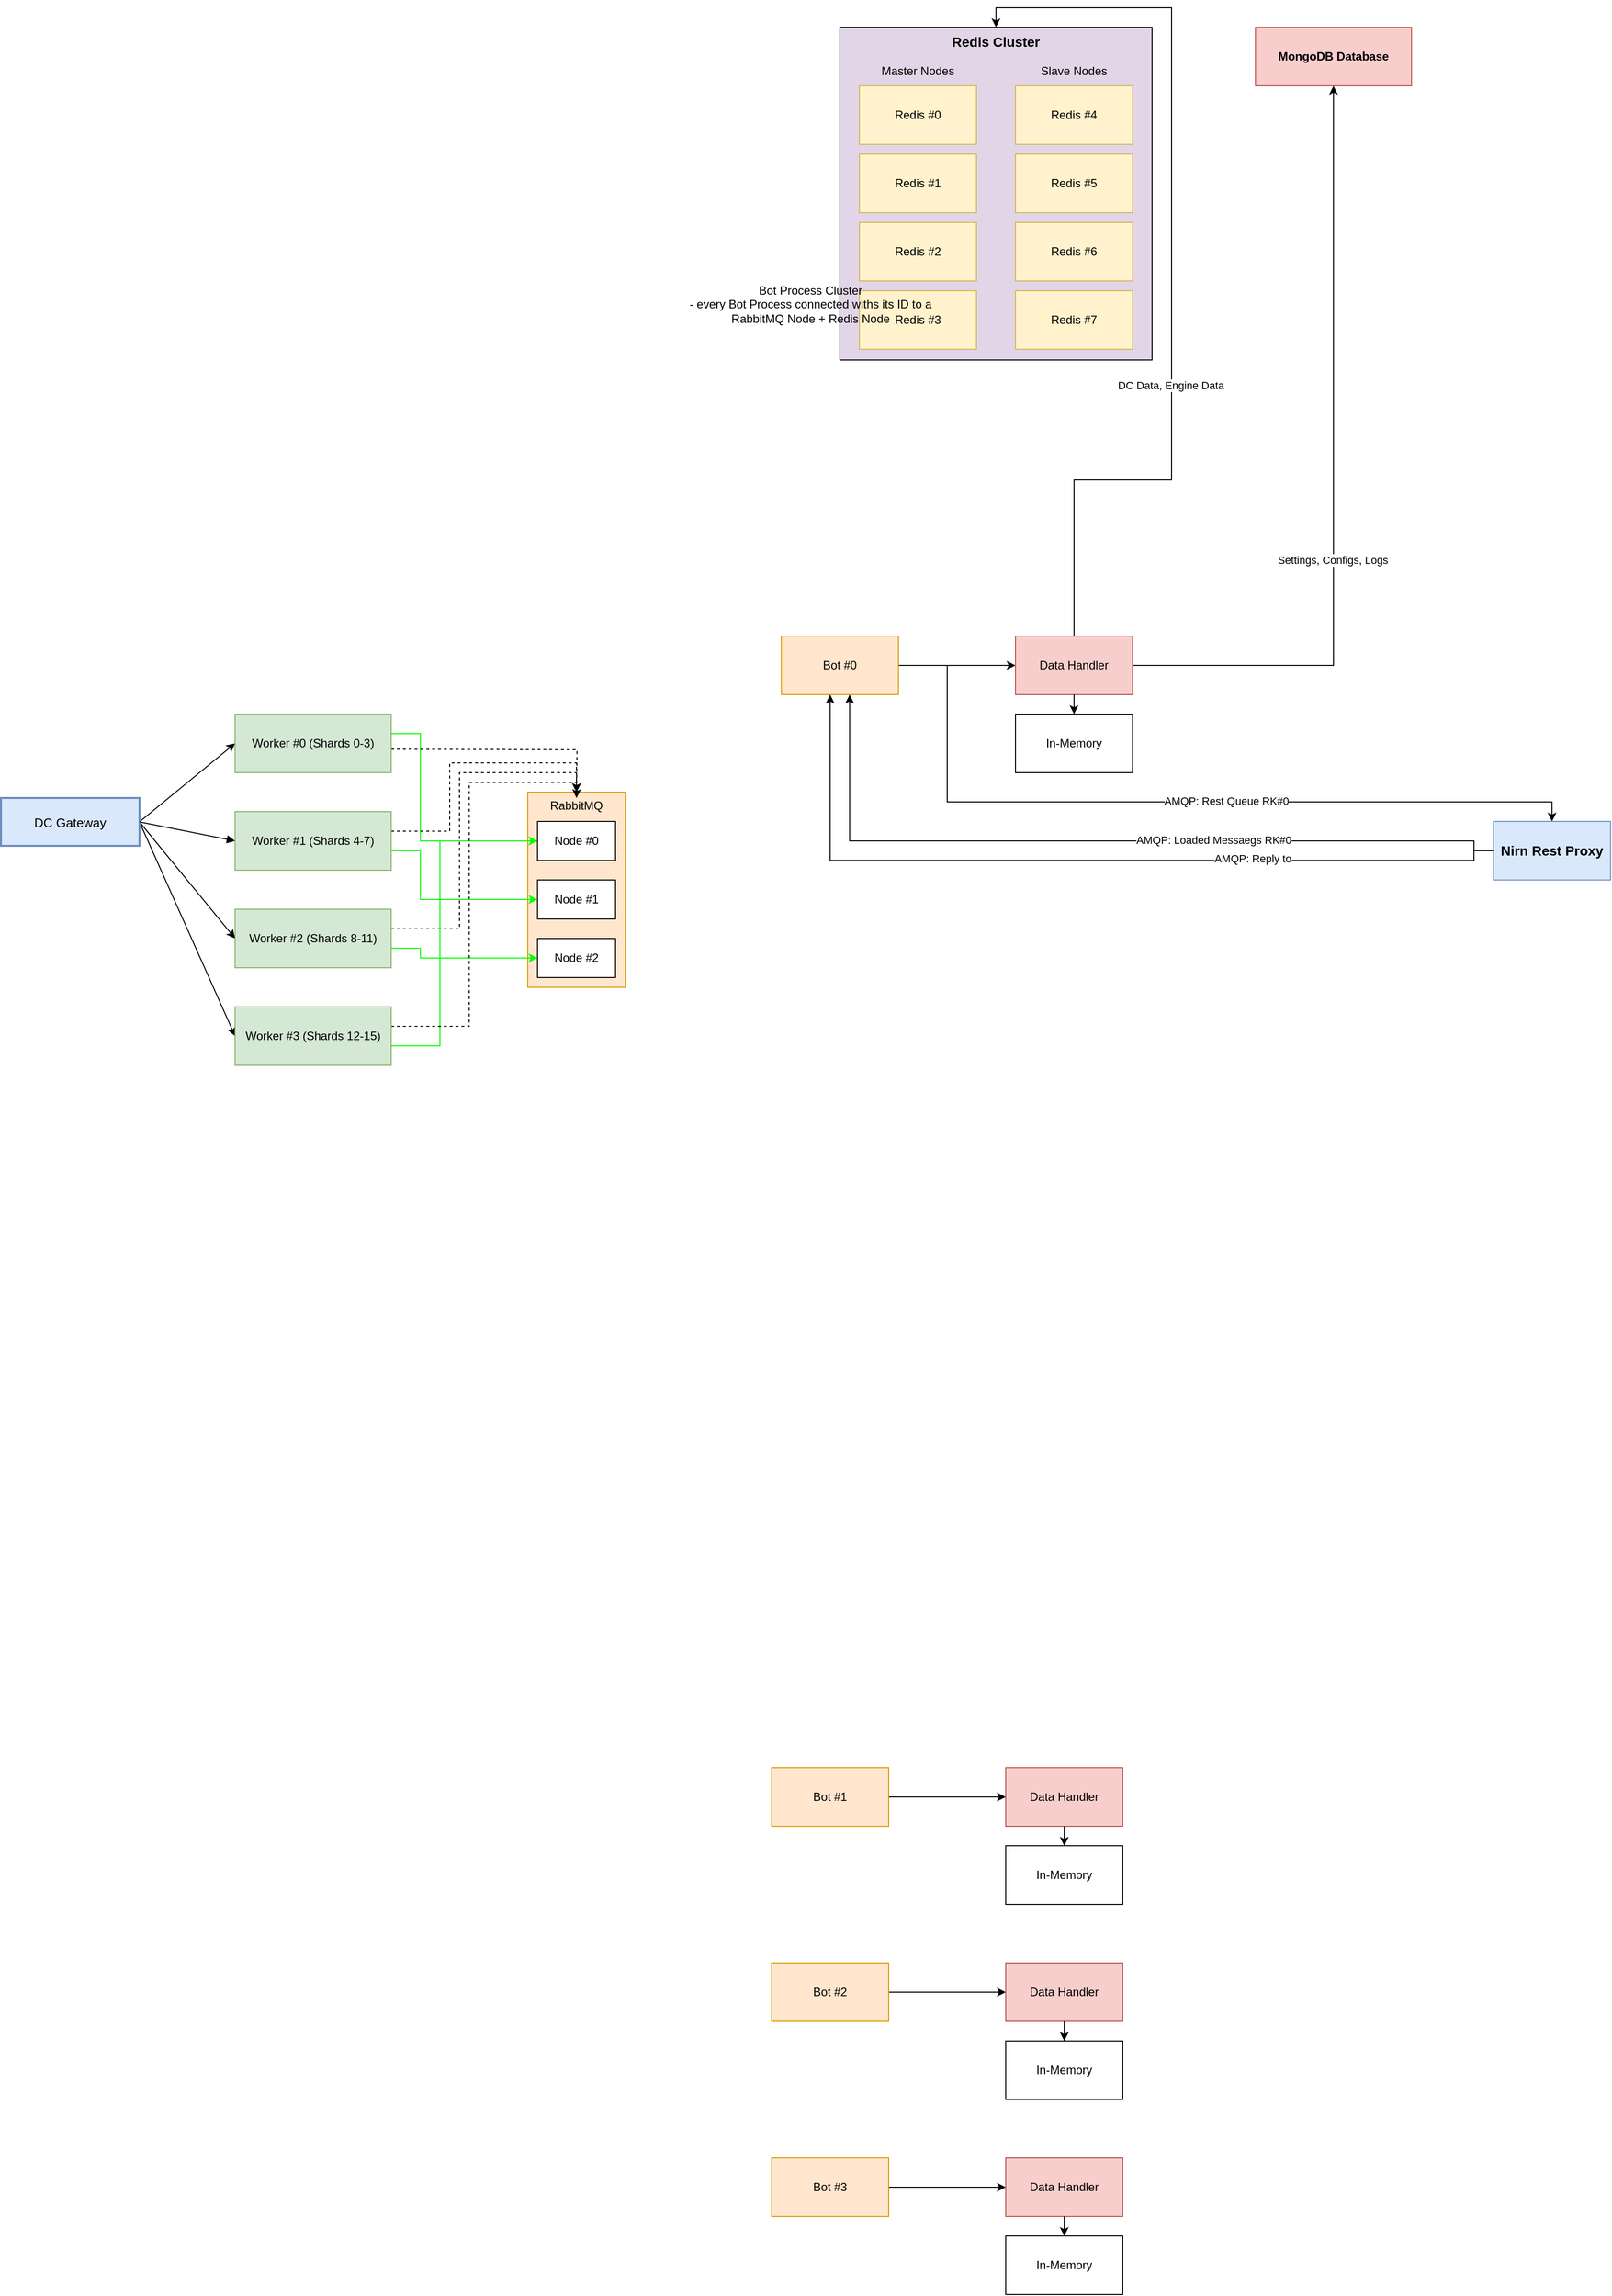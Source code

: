 <mxfile version="24.7.16">
  <diagram name="Seite-1" id="dqsLzKi4FgeO7Q9_Gg5U">
    <mxGraphModel dx="1619" dy="1603" grid="1" gridSize="10" guides="1" tooltips="1" connect="1" arrows="1" fold="1" page="1" pageScale="1" pageWidth="827" pageHeight="1169" math="0" shadow="0">
      <root>
        <mxCell id="0" />
        <mxCell id="1" parent="0" />
        <mxCell id="J-38YoUWlMMychKlFMu8-166" value="RabbitMQ" style="rounded=0;whiteSpace=wrap;html=1;fillColor=#ffe6cc;verticalAlign=top;strokeColor=#d79b00;" vertex="1" parent="1">
          <mxGeometry x="-20" y="200" width="100" height="200" as="geometry" />
        </mxCell>
        <mxCell id="J-38YoUWlMMychKlFMu8-59" style="rounded=0;orthogonalLoop=1;jettySize=auto;html=1;strokeColor=default;entryX=0;entryY=0.5;entryDx=0;entryDy=0;exitX=1;exitY=0.5;exitDx=0;exitDy=0;" edge="1" parent="1" source="2" target="J-38YoUWlMMychKlFMu8-57">
          <mxGeometry relative="1" as="geometry" />
        </mxCell>
        <mxCell id="J-38YoUWlMMychKlFMu8-64" style="rounded=0;orthogonalLoop=1;jettySize=auto;html=1;entryX=0;entryY=0.5;entryDx=0;entryDy=0;exitX=1;exitY=0.5;exitDx=0;exitDy=0;" edge="1" parent="1" source="2" target="J-38YoUWlMMychKlFMu8-61">
          <mxGeometry relative="1" as="geometry" />
        </mxCell>
        <mxCell id="J-38YoUWlMMychKlFMu8-65" style="rounded=0;orthogonalLoop=1;jettySize=auto;html=1;entryX=0;entryY=0.5;entryDx=0;entryDy=0;exitX=1;exitY=0.5;exitDx=0;exitDy=0;" edge="1" parent="1" source="2" target="J-38YoUWlMMychKlFMu8-62">
          <mxGeometry relative="1" as="geometry" />
        </mxCell>
        <mxCell id="2" value="DC Gateway" style="whiteSpace=wrap;strokeWidth=2;labelBackgroundColor=none;labelBorderColor=none;horizontal=1;fontSize=13;fillColor=#dae8fc;strokeColor=#6c8ebf;" parent="1" vertex="1">
          <mxGeometry x="-560" y="206" width="142" height="49" as="geometry" />
        </mxCell>
        <mxCell id="J-38YoUWlMMychKlFMu8-168" style="edgeStyle=orthogonalEdgeStyle;rounded=0;orthogonalLoop=1;jettySize=auto;html=1;entryX=0;entryY=0.5;entryDx=0;entryDy=0;strokeColor=#00FF00;" edge="1" parent="1" source="J-38YoUWlMMychKlFMu8-57" target="J-38YoUWlMMychKlFMu8-163">
          <mxGeometry relative="1" as="geometry">
            <Array as="points">
              <mxPoint x="-130" y="140" />
              <mxPoint x="-130" y="250" />
            </Array>
          </mxGeometry>
        </mxCell>
        <mxCell id="J-38YoUWlMMychKlFMu8-169" style="edgeStyle=orthogonalEdgeStyle;rounded=0;orthogonalLoop=1;jettySize=auto;html=1;entryX=0.5;entryY=0;entryDx=0;entryDy=0;dashed=1;" edge="1" parent="1">
          <mxGeometry relative="1" as="geometry">
            <mxPoint x="-160" y="156" as="sourcePoint" />
            <mxPoint x="30" y="206" as="targetPoint" />
          </mxGeometry>
        </mxCell>
        <mxCell id="J-38YoUWlMMychKlFMu8-57" value="Worker #0 (Shards 0-3)" style="rounded=0;whiteSpace=wrap;html=1;fillColor=#d5e8d4;strokeColor=#82b366;" vertex="1" parent="1">
          <mxGeometry x="-320" y="120" width="160" height="60" as="geometry" />
        </mxCell>
        <mxCell id="J-38YoUWlMMychKlFMu8-172" style="edgeStyle=orthogonalEdgeStyle;rounded=0;orthogonalLoop=1;jettySize=auto;html=1;entryX=0;entryY=0.5;entryDx=0;entryDy=0;strokeColor=#00FF00;" edge="1" parent="1" source="J-38YoUWlMMychKlFMu8-61" target="J-38YoUWlMMychKlFMu8-164">
          <mxGeometry relative="1" as="geometry">
            <Array as="points">
              <mxPoint x="-130" y="360" />
              <mxPoint x="-130" y="370" />
            </Array>
          </mxGeometry>
        </mxCell>
        <mxCell id="J-38YoUWlMMychKlFMu8-174" style="edgeStyle=orthogonalEdgeStyle;rounded=0;orthogonalLoop=1;jettySize=auto;html=1;entryX=0.5;entryY=0;entryDx=0;entryDy=0;dashed=1;" edge="1" parent="1" source="J-38YoUWlMMychKlFMu8-61" target="J-38YoUWlMMychKlFMu8-166">
          <mxGeometry relative="1" as="geometry">
            <Array as="points">
              <mxPoint x="-90" y="340" />
              <mxPoint x="-90" y="180" />
              <mxPoint x="30" y="180" />
            </Array>
          </mxGeometry>
        </mxCell>
        <mxCell id="J-38YoUWlMMychKlFMu8-61" value="Worker #2 (Shards 8-11)" style="rounded=0;whiteSpace=wrap;html=1;fillColor=#d5e8d4;strokeColor=#82b366;" vertex="1" parent="1">
          <mxGeometry x="-320" y="320" width="160" height="60" as="geometry" />
        </mxCell>
        <mxCell id="J-38YoUWlMMychKlFMu8-173" style="edgeStyle=orthogonalEdgeStyle;rounded=0;orthogonalLoop=1;jettySize=auto;html=1;entryX=0;entryY=0.5;entryDx=0;entryDy=0;strokeColor=#00FF00;" edge="1" parent="1" source="J-38YoUWlMMychKlFMu8-62" target="J-38YoUWlMMychKlFMu8-163">
          <mxGeometry relative="1" as="geometry">
            <Array as="points">
              <mxPoint x="-110" y="460" />
              <mxPoint x="-110" y="250" />
            </Array>
          </mxGeometry>
        </mxCell>
        <mxCell id="J-38YoUWlMMychKlFMu8-176" style="edgeStyle=orthogonalEdgeStyle;rounded=0;orthogonalLoop=1;jettySize=auto;html=1;entryX=0.5;entryY=0;entryDx=0;entryDy=0;dashed=1;" edge="1" parent="1" source="J-38YoUWlMMychKlFMu8-62" target="J-38YoUWlMMychKlFMu8-166">
          <mxGeometry relative="1" as="geometry">
            <Array as="points">
              <mxPoint x="-80" y="440" />
              <mxPoint x="-80" y="190" />
              <mxPoint x="30" y="190" />
            </Array>
          </mxGeometry>
        </mxCell>
        <mxCell id="J-38YoUWlMMychKlFMu8-62" value="Worker #3&lt;span style=&quot;background-color: initial;&quot;&gt;&amp;nbsp;(Shards 12-15)&lt;/span&gt;" style="rounded=0;whiteSpace=wrap;html=1;fillColor=#d5e8d4;strokeColor=#82b366;" vertex="1" parent="1">
          <mxGeometry x="-320" y="420" width="160" height="60" as="geometry" />
        </mxCell>
        <mxCell id="J-38YoUWlMMychKlFMu8-63" value="" style="curved=1;startArrow=none;endArrow=block;exitX=1;exitY=0.5;entryX=0;entryY=0.5;entryDx=0;entryDy=0;exitDx=0;exitDy=0;" edge="1" parent="1" source="2" target="J-38YoUWlMMychKlFMu8-60">
          <mxGeometry relative="1" as="geometry">
            <Array as="points" />
            <mxPoint x="-63" y="308" as="sourcePoint" />
            <mxPoint x="464" y="107" as="targetPoint" />
          </mxGeometry>
        </mxCell>
        <mxCell id="J-38YoUWlMMychKlFMu8-170" style="edgeStyle=orthogonalEdgeStyle;rounded=0;orthogonalLoop=1;jettySize=auto;html=1;entryX=0;entryY=0.5;entryDx=0;entryDy=0;strokeColor=#00FF00;" edge="1" parent="1" source="J-38YoUWlMMychKlFMu8-60" target="J-38YoUWlMMychKlFMu8-162">
          <mxGeometry relative="1" as="geometry">
            <Array as="points">
              <mxPoint x="-130" y="260" />
              <mxPoint x="-130" y="310" />
            </Array>
          </mxGeometry>
        </mxCell>
        <mxCell id="J-38YoUWlMMychKlFMu8-171" style="edgeStyle=orthogonalEdgeStyle;rounded=0;orthogonalLoop=1;jettySize=auto;html=1;entryX=0.5;entryY=0;entryDx=0;entryDy=0;dashed=1;" edge="1" parent="1" source="J-38YoUWlMMychKlFMu8-60" target="J-38YoUWlMMychKlFMu8-166">
          <mxGeometry relative="1" as="geometry">
            <Array as="points">
              <mxPoint x="-100" y="240" />
              <mxPoint x="-100" y="170" />
              <mxPoint x="30" y="170" />
            </Array>
          </mxGeometry>
        </mxCell>
        <mxCell id="J-38YoUWlMMychKlFMu8-60" value="Worker #1 (Shards 4-7)" style="rounded=0;whiteSpace=wrap;html=1;fillColor=#d5e8d4;strokeColor=#82b366;" vertex="1" parent="1">
          <mxGeometry x="-320" y="220" width="160" height="60" as="geometry" />
        </mxCell>
        <mxCell id="J-38YoUWlMMychKlFMu8-108" style="edgeStyle=orthogonalEdgeStyle;rounded=0;orthogonalLoop=1;jettySize=auto;html=1;" edge="1" parent="1" source="J-38YoUWlMMychKlFMu8-68" target="J-38YoUWlMMychKlFMu8-105">
          <mxGeometry relative="1" as="geometry">
            <Array as="points">
              <mxPoint x="410" y="70" />
              <mxPoint x="410" y="210" />
              <mxPoint x="1030" y="210" />
            </Array>
          </mxGeometry>
        </mxCell>
        <mxCell id="J-38YoUWlMMychKlFMu8-109" value="AMQP: Rest Queue RK#0" style="edgeLabel;html=1;align=center;verticalAlign=middle;resizable=0;points=[];" vertex="1" connectable="0" parent="J-38YoUWlMMychKlFMu8-108">
          <mxGeometry x="0.147" y="1" relative="1" as="geometry">
            <mxPoint as="offset" />
          </mxGeometry>
        </mxCell>
        <mxCell id="J-38YoUWlMMychKlFMu8-110" style="edgeStyle=orthogonalEdgeStyle;rounded=0;orthogonalLoop=1;jettySize=auto;html=1;entryX=0;entryY=0.5;entryDx=0;entryDy=0;" edge="1" parent="1" source="J-38YoUWlMMychKlFMu8-68" target="J-38YoUWlMMychKlFMu8-99">
          <mxGeometry relative="1" as="geometry" />
        </mxCell>
        <mxCell id="J-38YoUWlMMychKlFMu8-68" value="Bot #0" style="rounded=0;whiteSpace=wrap;html=1;fillColor=#ffe6cc;strokeColor=#d79b00;" vertex="1" parent="1">
          <mxGeometry x="240" y="40" width="120" height="60" as="geometry" />
        </mxCell>
        <mxCell id="J-38YoUWlMMychKlFMu8-82" value="MongoDB Database" style="rounded=0;whiteSpace=wrap;html=1;fillColor=#f8cecc;strokeColor=#b85450;fontStyle=1" vertex="1" parent="1">
          <mxGeometry x="726" y="-584" width="160" height="60" as="geometry" />
        </mxCell>
        <mxCell id="J-38YoUWlMMychKlFMu8-96" value="" style="group;fillColor=#e1d5e7;strokeColor=#9673a6;" vertex="1" connectable="0" parent="1">
          <mxGeometry x="300" y="-584" width="320" height="341" as="geometry" />
        </mxCell>
        <mxCell id="J-38YoUWlMMychKlFMu8-84" value="Redis #0" style="rounded=0;whiteSpace=wrap;html=1;fillColor=#fff2cc;strokeColor=#d6b656;" vertex="1" parent="J-38YoUWlMMychKlFMu8-96">
          <mxGeometry x="20" y="60" width="120" height="60" as="geometry" />
        </mxCell>
        <mxCell id="J-38YoUWlMMychKlFMu8-86" value="Redis #1" style="rounded=0;whiteSpace=wrap;html=1;fillColor=#fff2cc;strokeColor=#d6b656;" vertex="1" parent="J-38YoUWlMMychKlFMu8-96">
          <mxGeometry x="20" y="130" width="120" height="60" as="geometry" />
        </mxCell>
        <mxCell id="J-38YoUWlMMychKlFMu8-87" value="Redis #2" style="rounded=0;whiteSpace=wrap;html=1;fillColor=#fff2cc;strokeColor=#d6b656;" vertex="1" parent="J-38YoUWlMMychKlFMu8-96">
          <mxGeometry x="20" y="200" width="120" height="60" as="geometry" />
        </mxCell>
        <mxCell id="J-38YoUWlMMychKlFMu8-88" value="Redis #3" style="rounded=0;whiteSpace=wrap;html=1;fillColor=#fff2cc;strokeColor=#d6b656;" vertex="1" parent="J-38YoUWlMMychKlFMu8-96">
          <mxGeometry x="20" y="270" width="120" height="60" as="geometry" />
        </mxCell>
        <mxCell id="J-38YoUWlMMychKlFMu8-90" value="Master Nodes" style="text;html=1;align=center;verticalAlign=middle;whiteSpace=wrap;rounded=0;" vertex="1" parent="J-38YoUWlMMychKlFMu8-96">
          <mxGeometry x="20" y="30" width="120" height="30" as="geometry" />
        </mxCell>
        <mxCell id="J-38YoUWlMMychKlFMu8-91" value="Redis #7" style="rounded=0;whiteSpace=wrap;html=1;fillColor=#fff2cc;strokeColor=#d6b656;" vertex="1" parent="J-38YoUWlMMychKlFMu8-96">
          <mxGeometry x="180" y="270" width="120" height="60" as="geometry" />
        </mxCell>
        <mxCell id="J-38YoUWlMMychKlFMu8-92" value="Redis #6" style="rounded=0;whiteSpace=wrap;html=1;fillColor=#fff2cc;strokeColor=#d6b656;" vertex="1" parent="J-38YoUWlMMychKlFMu8-96">
          <mxGeometry x="180" y="200" width="120" height="60" as="geometry" />
        </mxCell>
        <mxCell id="J-38YoUWlMMychKlFMu8-93" value="Redis #5" style="rounded=0;whiteSpace=wrap;html=1;fillColor=#fff2cc;strokeColor=#d6b656;" vertex="1" parent="J-38YoUWlMMychKlFMu8-96">
          <mxGeometry x="180" y="130" width="120" height="60" as="geometry" />
        </mxCell>
        <mxCell id="J-38YoUWlMMychKlFMu8-94" value="Redis #4" style="rounded=0;whiteSpace=wrap;html=1;fillColor=#fff2cc;strokeColor=#d6b656;" vertex="1" parent="J-38YoUWlMMychKlFMu8-96">
          <mxGeometry x="180" y="60" width="120" height="60" as="geometry" />
        </mxCell>
        <mxCell id="J-38YoUWlMMychKlFMu8-95" value="Slave Nodes" style="text;html=1;align=center;verticalAlign=middle;whiteSpace=wrap;rounded=0;" vertex="1" parent="J-38YoUWlMMychKlFMu8-96">
          <mxGeometry x="180" y="30" width="120" height="30" as="geometry" />
        </mxCell>
        <mxCell id="J-38YoUWlMMychKlFMu8-85" value="&lt;font style=&quot;font-size: 14px;&quot;&gt;&lt;b&gt;Redis Cluster&lt;/b&gt;&lt;/font&gt;" style="rounded=0;whiteSpace=wrap;html=1;labelBackgroundColor=none;fontColor=default;fillColor=none;verticalAlign=top;" vertex="1" parent="J-38YoUWlMMychKlFMu8-96">
          <mxGeometry width="320" height="341" as="geometry" />
        </mxCell>
        <mxCell id="J-38YoUWlMMychKlFMu8-102" style="edgeStyle=orthogonalEdgeStyle;rounded=0;orthogonalLoop=1;jettySize=auto;html=1;entryX=0.5;entryY=0;entryDx=0;entryDy=0;" edge="1" parent="1" source="J-38YoUWlMMychKlFMu8-99" target="J-38YoUWlMMychKlFMu8-85">
          <mxGeometry relative="1" as="geometry">
            <Array as="points">
              <mxPoint x="540" y="-120" />
              <mxPoint x="640" y="-120" />
              <mxPoint x="640" y="-604" />
              <mxPoint x="460" y="-604" />
            </Array>
          </mxGeometry>
        </mxCell>
        <mxCell id="J-38YoUWlMMychKlFMu8-107" value="DC Data, Engine Data" style="edgeLabel;html=1;align=center;verticalAlign=middle;resizable=0;points=[];" vertex="1" connectable="0" parent="J-38YoUWlMMychKlFMu8-102">
          <mxGeometry x="-0.244" y="1" relative="1" as="geometry">
            <mxPoint as="offset" />
          </mxGeometry>
        </mxCell>
        <mxCell id="J-38YoUWlMMychKlFMu8-103" style="edgeStyle=orthogonalEdgeStyle;rounded=0;orthogonalLoop=1;jettySize=auto;html=1;entryX=0.5;entryY=1;entryDx=0;entryDy=0;exitX=1;exitY=0.5;exitDx=0;exitDy=0;" edge="1" parent="1" source="J-38YoUWlMMychKlFMu8-99" target="J-38YoUWlMMychKlFMu8-82">
          <mxGeometry relative="1" as="geometry">
            <Array as="points">
              <mxPoint x="806" y="70" />
            </Array>
          </mxGeometry>
        </mxCell>
        <mxCell id="J-38YoUWlMMychKlFMu8-106" value="Settings, Configs, Logs" style="edgeLabel;html=1;align=center;verticalAlign=middle;resizable=0;points=[];" vertex="1" connectable="0" parent="J-38YoUWlMMychKlFMu8-103">
          <mxGeometry x="-0.214" y="1" relative="1" as="geometry">
            <mxPoint as="offset" />
          </mxGeometry>
        </mxCell>
        <mxCell id="J-38YoUWlMMychKlFMu8-137" style="edgeStyle=orthogonalEdgeStyle;rounded=0;orthogonalLoop=1;jettySize=auto;html=1;" edge="1" parent="1" source="J-38YoUWlMMychKlFMu8-105">
          <mxGeometry relative="1" as="geometry">
            <mxPoint x="310" y="100" as="targetPoint" />
            <Array as="points">
              <mxPoint x="950" y="260" />
              <mxPoint x="950" y="250" />
              <mxPoint x="310" y="250" />
            </Array>
          </mxGeometry>
        </mxCell>
        <mxCell id="J-38YoUWlMMychKlFMu8-138" value="AMQP: Loaded Messaegs RK#0" style="edgeLabel;html=1;align=center;verticalAlign=middle;resizable=0;points=[];" vertex="1" connectable="0" parent="J-38YoUWlMMychKlFMu8-137">
          <mxGeometry x="-0.275" y="-1" relative="1" as="geometry">
            <mxPoint as="offset" />
          </mxGeometry>
        </mxCell>
        <mxCell id="J-38YoUWlMMychKlFMu8-139" style="edgeStyle=orthogonalEdgeStyle;rounded=0;orthogonalLoop=1;jettySize=auto;html=1;exitX=0;exitY=0.5;exitDx=0;exitDy=0;" edge="1" parent="1" source="J-38YoUWlMMychKlFMu8-105">
          <mxGeometry relative="1" as="geometry">
            <mxPoint x="290" y="100" as="targetPoint" />
            <Array as="points">
              <mxPoint x="950" y="260" />
              <mxPoint x="950" y="270" />
              <mxPoint x="290" y="270" />
            </Array>
          </mxGeometry>
        </mxCell>
        <mxCell id="J-38YoUWlMMychKlFMu8-140" value="AMQP: Reply to" style="edgeLabel;html=1;align=center;verticalAlign=middle;resizable=0;points=[];" vertex="1" connectable="0" parent="J-38YoUWlMMychKlFMu8-139">
          <mxGeometry x="-0.402" y="-2" relative="1" as="geometry">
            <mxPoint as="offset" />
          </mxGeometry>
        </mxCell>
        <mxCell id="J-38YoUWlMMychKlFMu8-105" value="Nirn Rest Proxy" style="rounded=0;whiteSpace=wrap;html=1;fontStyle=1;fontSize=14;fillColor=#dae8fc;strokeColor=#6c8ebf;" vertex="1" parent="1">
          <mxGeometry x="970" y="230" width="120" height="60" as="geometry" />
        </mxCell>
        <mxCell id="J-38YoUWlMMychKlFMu8-118" value="" style="group" vertex="1" connectable="0" parent="1">
          <mxGeometry x="480" y="40" width="120" height="140" as="geometry" />
        </mxCell>
        <mxCell id="J-38YoUWlMMychKlFMu8-99" value="Data Handler" style="rounded=0;whiteSpace=wrap;html=1;fillColor=#f8cecc;strokeColor=#b85450;" vertex="1" parent="J-38YoUWlMMychKlFMu8-118">
          <mxGeometry width="120" height="60" as="geometry" />
        </mxCell>
        <mxCell id="J-38YoUWlMMychKlFMu8-100" value="In-Memory" style="rounded=0;whiteSpace=wrap;html=1;" vertex="1" parent="J-38YoUWlMMychKlFMu8-118">
          <mxGeometry y="80" width="120" height="60" as="geometry" />
        </mxCell>
        <mxCell id="J-38YoUWlMMychKlFMu8-104" style="edgeStyle=orthogonalEdgeStyle;rounded=0;orthogonalLoop=1;jettySize=auto;html=1;" edge="1" parent="J-38YoUWlMMychKlFMu8-118" source="J-38YoUWlMMychKlFMu8-99" target="J-38YoUWlMMychKlFMu8-100">
          <mxGeometry relative="1" as="geometry" />
        </mxCell>
        <mxCell id="J-38YoUWlMMychKlFMu8-142" style="edgeStyle=orthogonalEdgeStyle;rounded=0;orthogonalLoop=1;jettySize=auto;html=1;entryX=0;entryY=0.5;entryDx=0;entryDy=0;" edge="1" parent="1" source="J-38YoUWlMMychKlFMu8-143" target="J-38YoUWlMMychKlFMu8-148">
          <mxGeometry relative="1" as="geometry" />
        </mxCell>
        <mxCell id="J-38YoUWlMMychKlFMu8-143" value="Bot #1" style="rounded=0;whiteSpace=wrap;html=1;fillColor=#ffe6cc;strokeColor=#d79b00;" vertex="1" parent="1">
          <mxGeometry x="230" y="1200" width="120" height="60" as="geometry" />
        </mxCell>
        <mxCell id="J-38YoUWlMMychKlFMu8-144" style="edgeStyle=orthogonalEdgeStyle;rounded=0;orthogonalLoop=1;jettySize=auto;html=1;" edge="1" parent="1" source="J-38YoUWlMMychKlFMu8-145" target="J-38YoUWlMMychKlFMu8-152">
          <mxGeometry relative="1" as="geometry" />
        </mxCell>
        <mxCell id="J-38YoUWlMMychKlFMu8-145" value="Bot #2" style="rounded=0;whiteSpace=wrap;html=1;fillColor=#ffe6cc;strokeColor=#d79b00;" vertex="1" parent="1">
          <mxGeometry x="230" y="1400" width="120" height="60" as="geometry" />
        </mxCell>
        <mxCell id="J-38YoUWlMMychKlFMu8-146" style="edgeStyle=orthogonalEdgeStyle;rounded=0;orthogonalLoop=1;jettySize=auto;html=1;entryX=0;entryY=0.5;entryDx=0;entryDy=0;" edge="1" parent="1" source="J-38YoUWlMMychKlFMu8-147" target="J-38YoUWlMMychKlFMu8-156">
          <mxGeometry relative="1" as="geometry" />
        </mxCell>
        <mxCell id="J-38YoUWlMMychKlFMu8-147" value="Bot #3" style="rounded=0;whiteSpace=wrap;html=1;fillColor=#ffe6cc;strokeColor=#d79b00;" vertex="1" parent="1">
          <mxGeometry x="230" y="1600" width="120" height="60" as="geometry" />
        </mxCell>
        <mxCell id="J-38YoUWlMMychKlFMu8-148" value="Data Handler" style="rounded=0;whiteSpace=wrap;html=1;fillColor=#f8cecc;strokeColor=#b85450;" vertex="1" parent="1">
          <mxGeometry x="470" y="1200" width="120" height="60" as="geometry" />
        </mxCell>
        <mxCell id="J-38YoUWlMMychKlFMu8-149" value="In-Memory" style="rounded=0;whiteSpace=wrap;html=1;" vertex="1" parent="1">
          <mxGeometry x="470" y="1280" width="120" height="60" as="geometry" />
        </mxCell>
        <mxCell id="J-38YoUWlMMychKlFMu8-150" style="edgeStyle=orthogonalEdgeStyle;rounded=0;orthogonalLoop=1;jettySize=auto;html=1;" edge="1" parent="1" source="J-38YoUWlMMychKlFMu8-148" target="J-38YoUWlMMychKlFMu8-149">
          <mxGeometry relative="1" as="geometry" />
        </mxCell>
        <mxCell id="J-38YoUWlMMychKlFMu8-151" value="" style="group" vertex="1" connectable="0" parent="1">
          <mxGeometry x="470" y="1400" width="120" height="140" as="geometry" />
        </mxCell>
        <mxCell id="J-38YoUWlMMychKlFMu8-152" value="Data Handler" style="rounded=0;whiteSpace=wrap;html=1;fillColor=#f8cecc;strokeColor=#b85450;" vertex="1" parent="J-38YoUWlMMychKlFMu8-151">
          <mxGeometry width="120" height="60" as="geometry" />
        </mxCell>
        <mxCell id="J-38YoUWlMMychKlFMu8-153" value="In-Memory" style="rounded=0;whiteSpace=wrap;html=1;" vertex="1" parent="J-38YoUWlMMychKlFMu8-151">
          <mxGeometry y="80" width="120" height="60" as="geometry" />
        </mxCell>
        <mxCell id="J-38YoUWlMMychKlFMu8-154" style="edgeStyle=orthogonalEdgeStyle;rounded=0;orthogonalLoop=1;jettySize=auto;html=1;" edge="1" parent="J-38YoUWlMMychKlFMu8-151" source="J-38YoUWlMMychKlFMu8-152" target="J-38YoUWlMMychKlFMu8-153">
          <mxGeometry relative="1" as="geometry" />
        </mxCell>
        <mxCell id="J-38YoUWlMMychKlFMu8-155" value="" style="group" vertex="1" connectable="0" parent="1">
          <mxGeometry x="470" y="1600" width="120" height="140" as="geometry" />
        </mxCell>
        <mxCell id="J-38YoUWlMMychKlFMu8-156" value="Data Handler" style="rounded=0;whiteSpace=wrap;html=1;fillColor=#f8cecc;strokeColor=#b85450;" vertex="1" parent="J-38YoUWlMMychKlFMu8-155">
          <mxGeometry width="120" height="60" as="geometry" />
        </mxCell>
        <mxCell id="J-38YoUWlMMychKlFMu8-157" value="In-Memory" style="rounded=0;whiteSpace=wrap;html=1;" vertex="1" parent="J-38YoUWlMMychKlFMu8-155">
          <mxGeometry y="80" width="120" height="60" as="geometry" />
        </mxCell>
        <mxCell id="J-38YoUWlMMychKlFMu8-158" style="edgeStyle=orthogonalEdgeStyle;rounded=0;orthogonalLoop=1;jettySize=auto;html=1;" edge="1" parent="J-38YoUWlMMychKlFMu8-155" source="J-38YoUWlMMychKlFMu8-156" target="J-38YoUWlMMychKlFMu8-157">
          <mxGeometry relative="1" as="geometry" />
        </mxCell>
        <mxCell id="J-38YoUWlMMychKlFMu8-161" value="Bot Process Cluster&lt;div&gt;- every Bot Process connected withs its ID to a&lt;/div&gt;&lt;div&gt;RabbitMQ Node + Redis Node&lt;/div&gt;" style="text;html=1;align=center;verticalAlign=middle;whiteSpace=wrap;rounded=0;" vertex="1" parent="1">
          <mxGeometry x="90" y="-350" width="360" height="100" as="geometry" />
        </mxCell>
        <mxCell id="J-38YoUWlMMychKlFMu8-162" value="Node #1" style="rounded=0;whiteSpace=wrap;html=1;" vertex="1" parent="1">
          <mxGeometry x="-10" y="290" width="80" height="40" as="geometry" />
        </mxCell>
        <mxCell id="J-38YoUWlMMychKlFMu8-163" value="Node #0" style="rounded=0;whiteSpace=wrap;html=1;" vertex="1" parent="1">
          <mxGeometry x="-10" y="230" width="80" height="40" as="geometry" />
        </mxCell>
        <mxCell id="J-38YoUWlMMychKlFMu8-164" value="Node #2" style="rounded=0;whiteSpace=wrap;html=1;" vertex="1" parent="1">
          <mxGeometry x="-10" y="350" width="80" height="40" as="geometry" />
        </mxCell>
      </root>
    </mxGraphModel>
  </diagram>
</mxfile>
